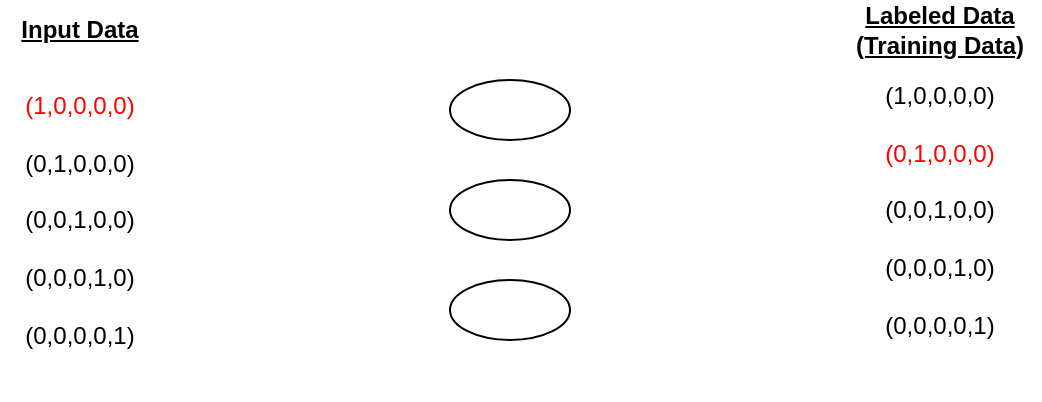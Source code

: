 <mxfile version="22.1.11" type="github">
  <diagram name="ページ1" id="TI5WilhIg9VXwRt2O1O1">
    <mxGraphModel dx="1354" dy="607" grid="1" gridSize="10" guides="1" tooltips="1" connect="1" arrows="1" fold="1" page="1" pageScale="1" pageWidth="827" pageHeight="1169" math="0" shadow="0">
      <root>
        <mxCell id="0" />
        <mxCell id="1" parent="0" />
        <mxCell id="dXD7KfYssszhuP3Bku4T-1" value="&lt;font color=&quot;#ff0000&quot;&gt;(1,0,0,0,0)&lt;br&gt;&lt;/font&gt;&lt;br&gt;(0,1,0,0,0)&lt;br&gt;&lt;br&gt;(0,0,1,0,0)&lt;br&gt;&lt;br&gt;(0,0,0,1,0)&lt;br&gt;&lt;br&gt;(0,0,0,0,1)" style="text;html=1;strokeColor=none;fillColor=none;align=center;verticalAlign=middle;whiteSpace=wrap;rounded=0;" vertex="1" parent="1">
          <mxGeometry x="60" y="170" width="70" height="180" as="geometry" />
        </mxCell>
        <mxCell id="dXD7KfYssszhuP3Bku4T-2" value="" style="ellipse;whiteSpace=wrap;html=1;" vertex="1" parent="1">
          <mxGeometry x="280" y="190" width="60" height="30" as="geometry" />
        </mxCell>
        <mxCell id="dXD7KfYssszhuP3Bku4T-3" value="" style="ellipse;whiteSpace=wrap;html=1;" vertex="1" parent="1">
          <mxGeometry x="280" y="240" width="60" height="30" as="geometry" />
        </mxCell>
        <mxCell id="dXD7KfYssszhuP3Bku4T-4" value="" style="ellipse;whiteSpace=wrap;html=1;" vertex="1" parent="1">
          <mxGeometry x="280" y="290" width="60" height="30" as="geometry" />
        </mxCell>
        <mxCell id="dXD7KfYssszhuP3Bku4T-5" value="(1,0,0,0,0)&lt;br&gt;&lt;br&gt;&lt;font color=&quot;#ff0000&quot;&gt;(0,1,0,0,0)&lt;br&gt;&lt;/font&gt;&lt;br&gt;(0,0,1,0,0)&lt;br&gt;&lt;br&gt;(0,0,0,1,0)&lt;br&gt;&lt;br&gt;(0,0,0,0,1)" style="text;html=1;strokeColor=none;fillColor=none;align=center;verticalAlign=middle;whiteSpace=wrap;rounded=0;" vertex="1" parent="1">
          <mxGeometry x="490" y="165" width="70" height="180" as="geometry" />
        </mxCell>
        <mxCell id="dXD7KfYssszhuP3Bku4T-6" value="&lt;b&gt;&lt;u&gt;Input Data&lt;/u&gt;&lt;/b&gt;" style="text;html=1;strokeColor=none;fillColor=none;align=center;verticalAlign=middle;whiteSpace=wrap;rounded=0;" vertex="1" parent="1">
          <mxGeometry x="55" y="150" width="80" height="30" as="geometry" />
        </mxCell>
        <mxCell id="dXD7KfYssszhuP3Bku4T-7" value="&lt;b&gt;&lt;u&gt;Labeled Data&lt;br&gt;(Training Data)&lt;br&gt;&lt;/u&gt;&lt;/b&gt;" style="text;html=1;strokeColor=none;fillColor=none;align=center;verticalAlign=middle;whiteSpace=wrap;rounded=0;" vertex="1" parent="1">
          <mxGeometry x="475" y="150" width="100" height="30" as="geometry" />
        </mxCell>
      </root>
    </mxGraphModel>
  </diagram>
</mxfile>
